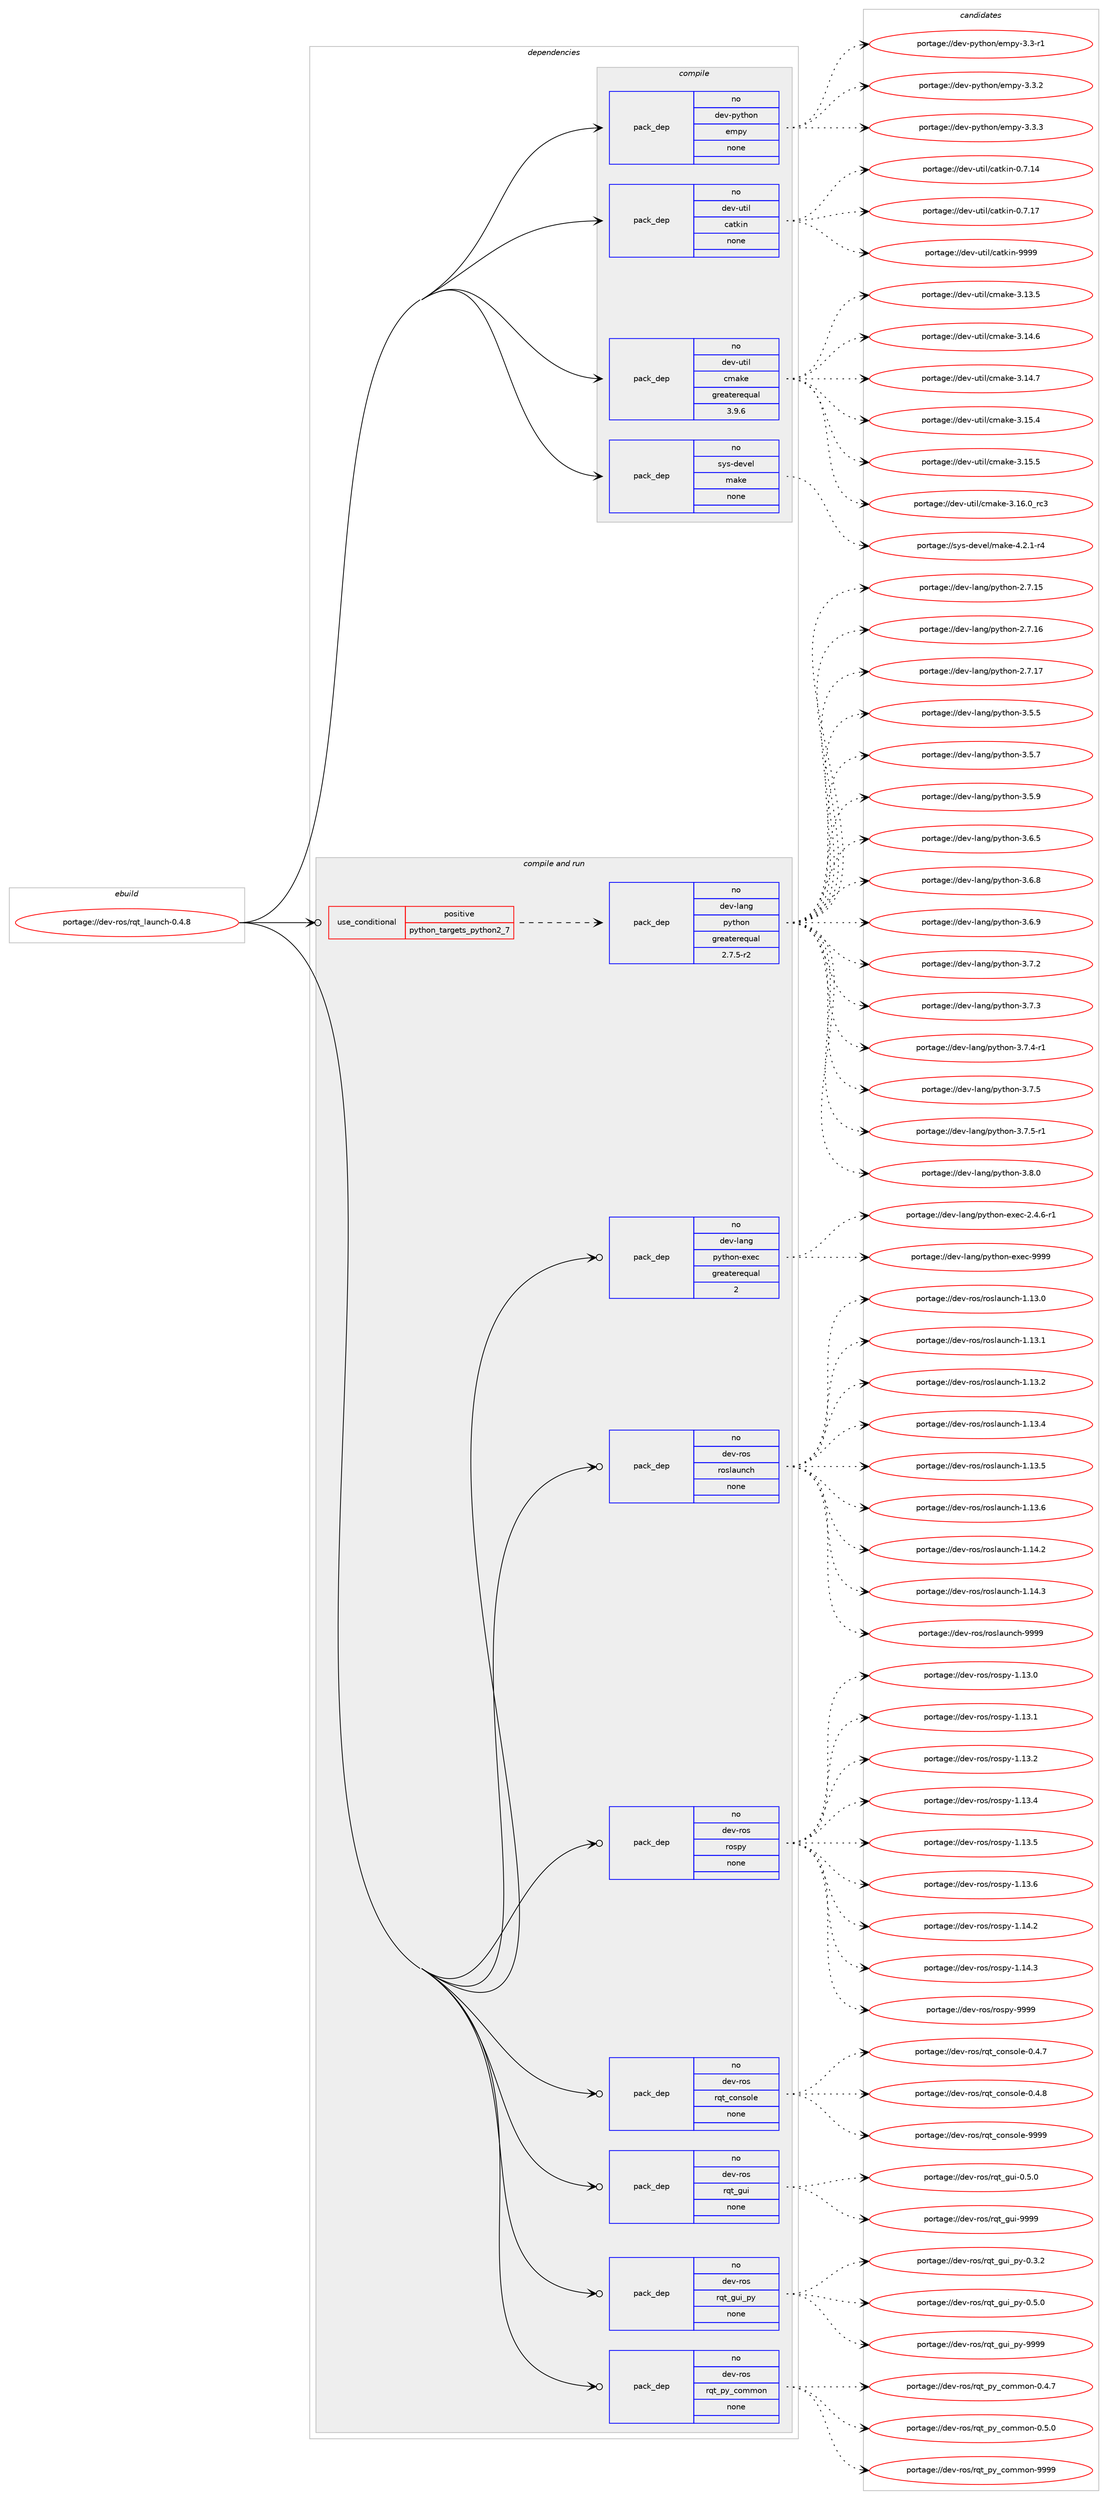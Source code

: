 digraph prolog {

# *************
# Graph options
# *************

newrank=true;
concentrate=true;
compound=true;
graph [rankdir=LR,fontname=Helvetica,fontsize=10,ranksep=1.5];#, ranksep=2.5, nodesep=0.2];
edge  [arrowhead=vee];
node  [fontname=Helvetica,fontsize=10];

# **********
# The ebuild
# **********

subgraph cluster_leftcol {
color=gray;
rank=same;
label=<<i>ebuild</i>>;
id [label="portage://dev-ros/rqt_launch-0.4.8", color=red, width=4, href="../dev-ros/rqt_launch-0.4.8.svg"];
}

# ****************
# The dependencies
# ****************

subgraph cluster_midcol {
color=gray;
label=<<i>dependencies</i>>;
subgraph cluster_compile {
fillcolor="#eeeeee";
style=filled;
label=<<i>compile</i>>;
subgraph pack152576 {
dependency200590 [label=<<TABLE BORDER="0" CELLBORDER="1" CELLSPACING="0" CELLPADDING="4" WIDTH="220"><TR><TD ROWSPAN="6" CELLPADDING="30">pack_dep</TD></TR><TR><TD WIDTH="110">no</TD></TR><TR><TD>dev-python</TD></TR><TR><TD>empy</TD></TR><TR><TD>none</TD></TR><TR><TD></TD></TR></TABLE>>, shape=none, color=blue];
}
id:e -> dependency200590:w [weight=20,style="solid",arrowhead="vee"];
subgraph pack152577 {
dependency200591 [label=<<TABLE BORDER="0" CELLBORDER="1" CELLSPACING="0" CELLPADDING="4" WIDTH="220"><TR><TD ROWSPAN="6" CELLPADDING="30">pack_dep</TD></TR><TR><TD WIDTH="110">no</TD></TR><TR><TD>dev-util</TD></TR><TR><TD>catkin</TD></TR><TR><TD>none</TD></TR><TR><TD></TD></TR></TABLE>>, shape=none, color=blue];
}
id:e -> dependency200591:w [weight=20,style="solid",arrowhead="vee"];
subgraph pack152578 {
dependency200592 [label=<<TABLE BORDER="0" CELLBORDER="1" CELLSPACING="0" CELLPADDING="4" WIDTH="220"><TR><TD ROWSPAN="6" CELLPADDING="30">pack_dep</TD></TR><TR><TD WIDTH="110">no</TD></TR><TR><TD>dev-util</TD></TR><TR><TD>cmake</TD></TR><TR><TD>greaterequal</TD></TR><TR><TD>3.9.6</TD></TR></TABLE>>, shape=none, color=blue];
}
id:e -> dependency200592:w [weight=20,style="solid",arrowhead="vee"];
subgraph pack152579 {
dependency200593 [label=<<TABLE BORDER="0" CELLBORDER="1" CELLSPACING="0" CELLPADDING="4" WIDTH="220"><TR><TD ROWSPAN="6" CELLPADDING="30">pack_dep</TD></TR><TR><TD WIDTH="110">no</TD></TR><TR><TD>sys-devel</TD></TR><TR><TD>make</TD></TR><TR><TD>none</TD></TR><TR><TD></TD></TR></TABLE>>, shape=none, color=blue];
}
id:e -> dependency200593:w [weight=20,style="solid",arrowhead="vee"];
}
subgraph cluster_compileandrun {
fillcolor="#eeeeee";
style=filled;
label=<<i>compile and run</i>>;
subgraph cond44586 {
dependency200594 [label=<<TABLE BORDER="0" CELLBORDER="1" CELLSPACING="0" CELLPADDING="4"><TR><TD ROWSPAN="3" CELLPADDING="10">use_conditional</TD></TR><TR><TD>positive</TD></TR><TR><TD>python_targets_python2_7</TD></TR></TABLE>>, shape=none, color=red];
subgraph pack152580 {
dependency200595 [label=<<TABLE BORDER="0" CELLBORDER="1" CELLSPACING="0" CELLPADDING="4" WIDTH="220"><TR><TD ROWSPAN="6" CELLPADDING="30">pack_dep</TD></TR><TR><TD WIDTH="110">no</TD></TR><TR><TD>dev-lang</TD></TR><TR><TD>python</TD></TR><TR><TD>greaterequal</TD></TR><TR><TD>2.7.5-r2</TD></TR></TABLE>>, shape=none, color=blue];
}
dependency200594:e -> dependency200595:w [weight=20,style="dashed",arrowhead="vee"];
}
id:e -> dependency200594:w [weight=20,style="solid",arrowhead="odotvee"];
subgraph pack152581 {
dependency200596 [label=<<TABLE BORDER="0" CELLBORDER="1" CELLSPACING="0" CELLPADDING="4" WIDTH="220"><TR><TD ROWSPAN="6" CELLPADDING="30">pack_dep</TD></TR><TR><TD WIDTH="110">no</TD></TR><TR><TD>dev-lang</TD></TR><TR><TD>python-exec</TD></TR><TR><TD>greaterequal</TD></TR><TR><TD>2</TD></TR></TABLE>>, shape=none, color=blue];
}
id:e -> dependency200596:w [weight=20,style="solid",arrowhead="odotvee"];
subgraph pack152582 {
dependency200597 [label=<<TABLE BORDER="0" CELLBORDER="1" CELLSPACING="0" CELLPADDING="4" WIDTH="220"><TR><TD ROWSPAN="6" CELLPADDING="30">pack_dep</TD></TR><TR><TD WIDTH="110">no</TD></TR><TR><TD>dev-ros</TD></TR><TR><TD>roslaunch</TD></TR><TR><TD>none</TD></TR><TR><TD></TD></TR></TABLE>>, shape=none, color=blue];
}
id:e -> dependency200597:w [weight=20,style="solid",arrowhead="odotvee"];
subgraph pack152583 {
dependency200598 [label=<<TABLE BORDER="0" CELLBORDER="1" CELLSPACING="0" CELLPADDING="4" WIDTH="220"><TR><TD ROWSPAN="6" CELLPADDING="30">pack_dep</TD></TR><TR><TD WIDTH="110">no</TD></TR><TR><TD>dev-ros</TD></TR><TR><TD>rospy</TD></TR><TR><TD>none</TD></TR><TR><TD></TD></TR></TABLE>>, shape=none, color=blue];
}
id:e -> dependency200598:w [weight=20,style="solid",arrowhead="odotvee"];
subgraph pack152584 {
dependency200599 [label=<<TABLE BORDER="0" CELLBORDER="1" CELLSPACING="0" CELLPADDING="4" WIDTH="220"><TR><TD ROWSPAN="6" CELLPADDING="30">pack_dep</TD></TR><TR><TD WIDTH="110">no</TD></TR><TR><TD>dev-ros</TD></TR><TR><TD>rqt_console</TD></TR><TR><TD>none</TD></TR><TR><TD></TD></TR></TABLE>>, shape=none, color=blue];
}
id:e -> dependency200599:w [weight=20,style="solid",arrowhead="odotvee"];
subgraph pack152585 {
dependency200600 [label=<<TABLE BORDER="0" CELLBORDER="1" CELLSPACING="0" CELLPADDING="4" WIDTH="220"><TR><TD ROWSPAN="6" CELLPADDING="30">pack_dep</TD></TR><TR><TD WIDTH="110">no</TD></TR><TR><TD>dev-ros</TD></TR><TR><TD>rqt_gui</TD></TR><TR><TD>none</TD></TR><TR><TD></TD></TR></TABLE>>, shape=none, color=blue];
}
id:e -> dependency200600:w [weight=20,style="solid",arrowhead="odotvee"];
subgraph pack152586 {
dependency200601 [label=<<TABLE BORDER="0" CELLBORDER="1" CELLSPACING="0" CELLPADDING="4" WIDTH="220"><TR><TD ROWSPAN="6" CELLPADDING="30">pack_dep</TD></TR><TR><TD WIDTH="110">no</TD></TR><TR><TD>dev-ros</TD></TR><TR><TD>rqt_gui_py</TD></TR><TR><TD>none</TD></TR><TR><TD></TD></TR></TABLE>>, shape=none, color=blue];
}
id:e -> dependency200601:w [weight=20,style="solid",arrowhead="odotvee"];
subgraph pack152587 {
dependency200602 [label=<<TABLE BORDER="0" CELLBORDER="1" CELLSPACING="0" CELLPADDING="4" WIDTH="220"><TR><TD ROWSPAN="6" CELLPADDING="30">pack_dep</TD></TR><TR><TD WIDTH="110">no</TD></TR><TR><TD>dev-ros</TD></TR><TR><TD>rqt_py_common</TD></TR><TR><TD>none</TD></TR><TR><TD></TD></TR></TABLE>>, shape=none, color=blue];
}
id:e -> dependency200602:w [weight=20,style="solid",arrowhead="odotvee"];
}
subgraph cluster_run {
fillcolor="#eeeeee";
style=filled;
label=<<i>run</i>>;
}
}

# **************
# The candidates
# **************

subgraph cluster_choices {
rank=same;
color=gray;
label=<<i>candidates</i>>;

subgraph choice152576 {
color=black;
nodesep=1;
choiceportage1001011184511212111610411111047101109112121455146514511449 [label="portage://dev-python/empy-3.3-r1", color=red, width=4,href="../dev-python/empy-3.3-r1.svg"];
choiceportage1001011184511212111610411111047101109112121455146514650 [label="portage://dev-python/empy-3.3.2", color=red, width=4,href="../dev-python/empy-3.3.2.svg"];
choiceportage1001011184511212111610411111047101109112121455146514651 [label="portage://dev-python/empy-3.3.3", color=red, width=4,href="../dev-python/empy-3.3.3.svg"];
dependency200590:e -> choiceportage1001011184511212111610411111047101109112121455146514511449:w [style=dotted,weight="100"];
dependency200590:e -> choiceportage1001011184511212111610411111047101109112121455146514650:w [style=dotted,weight="100"];
dependency200590:e -> choiceportage1001011184511212111610411111047101109112121455146514651:w [style=dotted,weight="100"];
}
subgraph choice152577 {
color=black;
nodesep=1;
choiceportage1001011184511711610510847999711610710511045484655464952 [label="portage://dev-util/catkin-0.7.14", color=red, width=4,href="../dev-util/catkin-0.7.14.svg"];
choiceportage1001011184511711610510847999711610710511045484655464955 [label="portage://dev-util/catkin-0.7.17", color=red, width=4,href="../dev-util/catkin-0.7.17.svg"];
choiceportage100101118451171161051084799971161071051104557575757 [label="portage://dev-util/catkin-9999", color=red, width=4,href="../dev-util/catkin-9999.svg"];
dependency200591:e -> choiceportage1001011184511711610510847999711610710511045484655464952:w [style=dotted,weight="100"];
dependency200591:e -> choiceportage1001011184511711610510847999711610710511045484655464955:w [style=dotted,weight="100"];
dependency200591:e -> choiceportage100101118451171161051084799971161071051104557575757:w [style=dotted,weight="100"];
}
subgraph choice152578 {
color=black;
nodesep=1;
choiceportage1001011184511711610510847991099710710145514649514653 [label="portage://dev-util/cmake-3.13.5", color=red, width=4,href="../dev-util/cmake-3.13.5.svg"];
choiceportage1001011184511711610510847991099710710145514649524654 [label="portage://dev-util/cmake-3.14.6", color=red, width=4,href="../dev-util/cmake-3.14.6.svg"];
choiceportage1001011184511711610510847991099710710145514649524655 [label="portage://dev-util/cmake-3.14.7", color=red, width=4,href="../dev-util/cmake-3.14.7.svg"];
choiceportage1001011184511711610510847991099710710145514649534652 [label="portage://dev-util/cmake-3.15.4", color=red, width=4,href="../dev-util/cmake-3.15.4.svg"];
choiceportage1001011184511711610510847991099710710145514649534653 [label="portage://dev-util/cmake-3.15.5", color=red, width=4,href="../dev-util/cmake-3.15.5.svg"];
choiceportage1001011184511711610510847991099710710145514649544648951149951 [label="portage://dev-util/cmake-3.16.0_rc3", color=red, width=4,href="../dev-util/cmake-3.16.0_rc3.svg"];
dependency200592:e -> choiceportage1001011184511711610510847991099710710145514649514653:w [style=dotted,weight="100"];
dependency200592:e -> choiceportage1001011184511711610510847991099710710145514649524654:w [style=dotted,weight="100"];
dependency200592:e -> choiceportage1001011184511711610510847991099710710145514649524655:w [style=dotted,weight="100"];
dependency200592:e -> choiceportage1001011184511711610510847991099710710145514649534652:w [style=dotted,weight="100"];
dependency200592:e -> choiceportage1001011184511711610510847991099710710145514649534653:w [style=dotted,weight="100"];
dependency200592:e -> choiceportage1001011184511711610510847991099710710145514649544648951149951:w [style=dotted,weight="100"];
}
subgraph choice152579 {
color=black;
nodesep=1;
choiceportage1151211154510010111810110847109971071014552465046494511452 [label="portage://sys-devel/make-4.2.1-r4", color=red, width=4,href="../sys-devel/make-4.2.1-r4.svg"];
dependency200593:e -> choiceportage1151211154510010111810110847109971071014552465046494511452:w [style=dotted,weight="100"];
}
subgraph choice152580 {
color=black;
nodesep=1;
choiceportage10010111845108971101034711212111610411111045504655464953 [label="portage://dev-lang/python-2.7.15", color=red, width=4,href="../dev-lang/python-2.7.15.svg"];
choiceportage10010111845108971101034711212111610411111045504655464954 [label="portage://dev-lang/python-2.7.16", color=red, width=4,href="../dev-lang/python-2.7.16.svg"];
choiceportage10010111845108971101034711212111610411111045504655464955 [label="portage://dev-lang/python-2.7.17", color=red, width=4,href="../dev-lang/python-2.7.17.svg"];
choiceportage100101118451089711010347112121116104111110455146534653 [label="portage://dev-lang/python-3.5.5", color=red, width=4,href="../dev-lang/python-3.5.5.svg"];
choiceportage100101118451089711010347112121116104111110455146534655 [label="portage://dev-lang/python-3.5.7", color=red, width=4,href="../dev-lang/python-3.5.7.svg"];
choiceportage100101118451089711010347112121116104111110455146534657 [label="portage://dev-lang/python-3.5.9", color=red, width=4,href="../dev-lang/python-3.5.9.svg"];
choiceportage100101118451089711010347112121116104111110455146544653 [label="portage://dev-lang/python-3.6.5", color=red, width=4,href="../dev-lang/python-3.6.5.svg"];
choiceportage100101118451089711010347112121116104111110455146544656 [label="portage://dev-lang/python-3.6.8", color=red, width=4,href="../dev-lang/python-3.6.8.svg"];
choiceportage100101118451089711010347112121116104111110455146544657 [label="portage://dev-lang/python-3.6.9", color=red, width=4,href="../dev-lang/python-3.6.9.svg"];
choiceportage100101118451089711010347112121116104111110455146554650 [label="portage://dev-lang/python-3.7.2", color=red, width=4,href="../dev-lang/python-3.7.2.svg"];
choiceportage100101118451089711010347112121116104111110455146554651 [label="portage://dev-lang/python-3.7.3", color=red, width=4,href="../dev-lang/python-3.7.3.svg"];
choiceportage1001011184510897110103471121211161041111104551465546524511449 [label="portage://dev-lang/python-3.7.4-r1", color=red, width=4,href="../dev-lang/python-3.7.4-r1.svg"];
choiceportage100101118451089711010347112121116104111110455146554653 [label="portage://dev-lang/python-3.7.5", color=red, width=4,href="../dev-lang/python-3.7.5.svg"];
choiceportage1001011184510897110103471121211161041111104551465546534511449 [label="portage://dev-lang/python-3.7.5-r1", color=red, width=4,href="../dev-lang/python-3.7.5-r1.svg"];
choiceportage100101118451089711010347112121116104111110455146564648 [label="portage://dev-lang/python-3.8.0", color=red, width=4,href="../dev-lang/python-3.8.0.svg"];
dependency200595:e -> choiceportage10010111845108971101034711212111610411111045504655464953:w [style=dotted,weight="100"];
dependency200595:e -> choiceportage10010111845108971101034711212111610411111045504655464954:w [style=dotted,weight="100"];
dependency200595:e -> choiceportage10010111845108971101034711212111610411111045504655464955:w [style=dotted,weight="100"];
dependency200595:e -> choiceportage100101118451089711010347112121116104111110455146534653:w [style=dotted,weight="100"];
dependency200595:e -> choiceportage100101118451089711010347112121116104111110455146534655:w [style=dotted,weight="100"];
dependency200595:e -> choiceportage100101118451089711010347112121116104111110455146534657:w [style=dotted,weight="100"];
dependency200595:e -> choiceportage100101118451089711010347112121116104111110455146544653:w [style=dotted,weight="100"];
dependency200595:e -> choiceportage100101118451089711010347112121116104111110455146544656:w [style=dotted,weight="100"];
dependency200595:e -> choiceportage100101118451089711010347112121116104111110455146544657:w [style=dotted,weight="100"];
dependency200595:e -> choiceportage100101118451089711010347112121116104111110455146554650:w [style=dotted,weight="100"];
dependency200595:e -> choiceportage100101118451089711010347112121116104111110455146554651:w [style=dotted,weight="100"];
dependency200595:e -> choiceportage1001011184510897110103471121211161041111104551465546524511449:w [style=dotted,weight="100"];
dependency200595:e -> choiceportage100101118451089711010347112121116104111110455146554653:w [style=dotted,weight="100"];
dependency200595:e -> choiceportage1001011184510897110103471121211161041111104551465546534511449:w [style=dotted,weight="100"];
dependency200595:e -> choiceportage100101118451089711010347112121116104111110455146564648:w [style=dotted,weight="100"];
}
subgraph choice152581 {
color=black;
nodesep=1;
choiceportage10010111845108971101034711212111610411111045101120101994550465246544511449 [label="portage://dev-lang/python-exec-2.4.6-r1", color=red, width=4,href="../dev-lang/python-exec-2.4.6-r1.svg"];
choiceportage10010111845108971101034711212111610411111045101120101994557575757 [label="portage://dev-lang/python-exec-9999", color=red, width=4,href="../dev-lang/python-exec-9999.svg"];
dependency200596:e -> choiceportage10010111845108971101034711212111610411111045101120101994550465246544511449:w [style=dotted,weight="100"];
dependency200596:e -> choiceportage10010111845108971101034711212111610411111045101120101994557575757:w [style=dotted,weight="100"];
}
subgraph choice152582 {
color=black;
nodesep=1;
choiceportage1001011184511411111547114111115108971171109910445494649514648 [label="portage://dev-ros/roslaunch-1.13.0", color=red, width=4,href="../dev-ros/roslaunch-1.13.0.svg"];
choiceportage1001011184511411111547114111115108971171109910445494649514649 [label="portage://dev-ros/roslaunch-1.13.1", color=red, width=4,href="../dev-ros/roslaunch-1.13.1.svg"];
choiceportage1001011184511411111547114111115108971171109910445494649514650 [label="portage://dev-ros/roslaunch-1.13.2", color=red, width=4,href="../dev-ros/roslaunch-1.13.2.svg"];
choiceportage1001011184511411111547114111115108971171109910445494649514652 [label="portage://dev-ros/roslaunch-1.13.4", color=red, width=4,href="../dev-ros/roslaunch-1.13.4.svg"];
choiceportage1001011184511411111547114111115108971171109910445494649514653 [label="portage://dev-ros/roslaunch-1.13.5", color=red, width=4,href="../dev-ros/roslaunch-1.13.5.svg"];
choiceportage1001011184511411111547114111115108971171109910445494649514654 [label="portage://dev-ros/roslaunch-1.13.6", color=red, width=4,href="../dev-ros/roslaunch-1.13.6.svg"];
choiceportage1001011184511411111547114111115108971171109910445494649524650 [label="portage://dev-ros/roslaunch-1.14.2", color=red, width=4,href="../dev-ros/roslaunch-1.14.2.svg"];
choiceportage1001011184511411111547114111115108971171109910445494649524651 [label="portage://dev-ros/roslaunch-1.14.3", color=red, width=4,href="../dev-ros/roslaunch-1.14.3.svg"];
choiceportage100101118451141111154711411111510897117110991044557575757 [label="portage://dev-ros/roslaunch-9999", color=red, width=4,href="../dev-ros/roslaunch-9999.svg"];
dependency200597:e -> choiceportage1001011184511411111547114111115108971171109910445494649514648:w [style=dotted,weight="100"];
dependency200597:e -> choiceportage1001011184511411111547114111115108971171109910445494649514649:w [style=dotted,weight="100"];
dependency200597:e -> choiceportage1001011184511411111547114111115108971171109910445494649514650:w [style=dotted,weight="100"];
dependency200597:e -> choiceportage1001011184511411111547114111115108971171109910445494649514652:w [style=dotted,weight="100"];
dependency200597:e -> choiceportage1001011184511411111547114111115108971171109910445494649514653:w [style=dotted,weight="100"];
dependency200597:e -> choiceportage1001011184511411111547114111115108971171109910445494649514654:w [style=dotted,weight="100"];
dependency200597:e -> choiceportage1001011184511411111547114111115108971171109910445494649524650:w [style=dotted,weight="100"];
dependency200597:e -> choiceportage1001011184511411111547114111115108971171109910445494649524651:w [style=dotted,weight="100"];
dependency200597:e -> choiceportage100101118451141111154711411111510897117110991044557575757:w [style=dotted,weight="100"];
}
subgraph choice152583 {
color=black;
nodesep=1;
choiceportage100101118451141111154711411111511212145494649514648 [label="portage://dev-ros/rospy-1.13.0", color=red, width=4,href="../dev-ros/rospy-1.13.0.svg"];
choiceportage100101118451141111154711411111511212145494649514649 [label="portage://dev-ros/rospy-1.13.1", color=red, width=4,href="../dev-ros/rospy-1.13.1.svg"];
choiceportage100101118451141111154711411111511212145494649514650 [label="portage://dev-ros/rospy-1.13.2", color=red, width=4,href="../dev-ros/rospy-1.13.2.svg"];
choiceportage100101118451141111154711411111511212145494649514652 [label="portage://dev-ros/rospy-1.13.4", color=red, width=4,href="../dev-ros/rospy-1.13.4.svg"];
choiceportage100101118451141111154711411111511212145494649514653 [label="portage://dev-ros/rospy-1.13.5", color=red, width=4,href="../dev-ros/rospy-1.13.5.svg"];
choiceportage100101118451141111154711411111511212145494649514654 [label="portage://dev-ros/rospy-1.13.6", color=red, width=4,href="../dev-ros/rospy-1.13.6.svg"];
choiceportage100101118451141111154711411111511212145494649524650 [label="portage://dev-ros/rospy-1.14.2", color=red, width=4,href="../dev-ros/rospy-1.14.2.svg"];
choiceportage100101118451141111154711411111511212145494649524651 [label="portage://dev-ros/rospy-1.14.3", color=red, width=4,href="../dev-ros/rospy-1.14.3.svg"];
choiceportage10010111845114111115471141111151121214557575757 [label="portage://dev-ros/rospy-9999", color=red, width=4,href="../dev-ros/rospy-9999.svg"];
dependency200598:e -> choiceportage100101118451141111154711411111511212145494649514648:w [style=dotted,weight="100"];
dependency200598:e -> choiceportage100101118451141111154711411111511212145494649514649:w [style=dotted,weight="100"];
dependency200598:e -> choiceportage100101118451141111154711411111511212145494649514650:w [style=dotted,weight="100"];
dependency200598:e -> choiceportage100101118451141111154711411111511212145494649514652:w [style=dotted,weight="100"];
dependency200598:e -> choiceportage100101118451141111154711411111511212145494649514653:w [style=dotted,weight="100"];
dependency200598:e -> choiceportage100101118451141111154711411111511212145494649514654:w [style=dotted,weight="100"];
dependency200598:e -> choiceportage100101118451141111154711411111511212145494649524650:w [style=dotted,weight="100"];
dependency200598:e -> choiceportage100101118451141111154711411111511212145494649524651:w [style=dotted,weight="100"];
dependency200598:e -> choiceportage10010111845114111115471141111151121214557575757:w [style=dotted,weight="100"];
}
subgraph choice152584 {
color=black;
nodesep=1;
choiceportage10010111845114111115471141131169599111110115111108101454846524655 [label="portage://dev-ros/rqt_console-0.4.7", color=red, width=4,href="../dev-ros/rqt_console-0.4.7.svg"];
choiceportage10010111845114111115471141131169599111110115111108101454846524656 [label="portage://dev-ros/rqt_console-0.4.8", color=red, width=4,href="../dev-ros/rqt_console-0.4.8.svg"];
choiceportage100101118451141111154711411311695991111101151111081014557575757 [label="portage://dev-ros/rqt_console-9999", color=red, width=4,href="../dev-ros/rqt_console-9999.svg"];
dependency200599:e -> choiceportage10010111845114111115471141131169599111110115111108101454846524655:w [style=dotted,weight="100"];
dependency200599:e -> choiceportage10010111845114111115471141131169599111110115111108101454846524656:w [style=dotted,weight="100"];
dependency200599:e -> choiceportage100101118451141111154711411311695991111101151111081014557575757:w [style=dotted,weight="100"];
}
subgraph choice152585 {
color=black;
nodesep=1;
choiceportage100101118451141111154711411311695103117105454846534648 [label="portage://dev-ros/rqt_gui-0.5.0", color=red, width=4,href="../dev-ros/rqt_gui-0.5.0.svg"];
choiceportage1001011184511411111547114113116951031171054557575757 [label="portage://dev-ros/rqt_gui-9999", color=red, width=4,href="../dev-ros/rqt_gui-9999.svg"];
dependency200600:e -> choiceportage100101118451141111154711411311695103117105454846534648:w [style=dotted,weight="100"];
dependency200600:e -> choiceportage1001011184511411111547114113116951031171054557575757:w [style=dotted,weight="100"];
}
subgraph choice152586 {
color=black;
nodesep=1;
choiceportage10010111845114111115471141131169510311710595112121454846514650 [label="portage://dev-ros/rqt_gui_py-0.3.2", color=red, width=4,href="../dev-ros/rqt_gui_py-0.3.2.svg"];
choiceportage10010111845114111115471141131169510311710595112121454846534648 [label="portage://dev-ros/rqt_gui_py-0.5.0", color=red, width=4,href="../dev-ros/rqt_gui_py-0.5.0.svg"];
choiceportage100101118451141111154711411311695103117105951121214557575757 [label="portage://dev-ros/rqt_gui_py-9999", color=red, width=4,href="../dev-ros/rqt_gui_py-9999.svg"];
dependency200601:e -> choiceportage10010111845114111115471141131169510311710595112121454846514650:w [style=dotted,weight="100"];
dependency200601:e -> choiceportage10010111845114111115471141131169510311710595112121454846534648:w [style=dotted,weight="100"];
dependency200601:e -> choiceportage100101118451141111154711411311695103117105951121214557575757:w [style=dotted,weight="100"];
}
subgraph choice152587 {
color=black;
nodesep=1;
choiceportage1001011184511411111547114113116951121219599111109109111110454846524655 [label="portage://dev-ros/rqt_py_common-0.4.7", color=red, width=4,href="../dev-ros/rqt_py_common-0.4.7.svg"];
choiceportage1001011184511411111547114113116951121219599111109109111110454846534648 [label="portage://dev-ros/rqt_py_common-0.5.0", color=red, width=4,href="../dev-ros/rqt_py_common-0.5.0.svg"];
choiceportage10010111845114111115471141131169511212195991111091091111104557575757 [label="portage://dev-ros/rqt_py_common-9999", color=red, width=4,href="../dev-ros/rqt_py_common-9999.svg"];
dependency200602:e -> choiceportage1001011184511411111547114113116951121219599111109109111110454846524655:w [style=dotted,weight="100"];
dependency200602:e -> choiceportage1001011184511411111547114113116951121219599111109109111110454846534648:w [style=dotted,weight="100"];
dependency200602:e -> choiceportage10010111845114111115471141131169511212195991111091091111104557575757:w [style=dotted,weight="100"];
}
}

}
